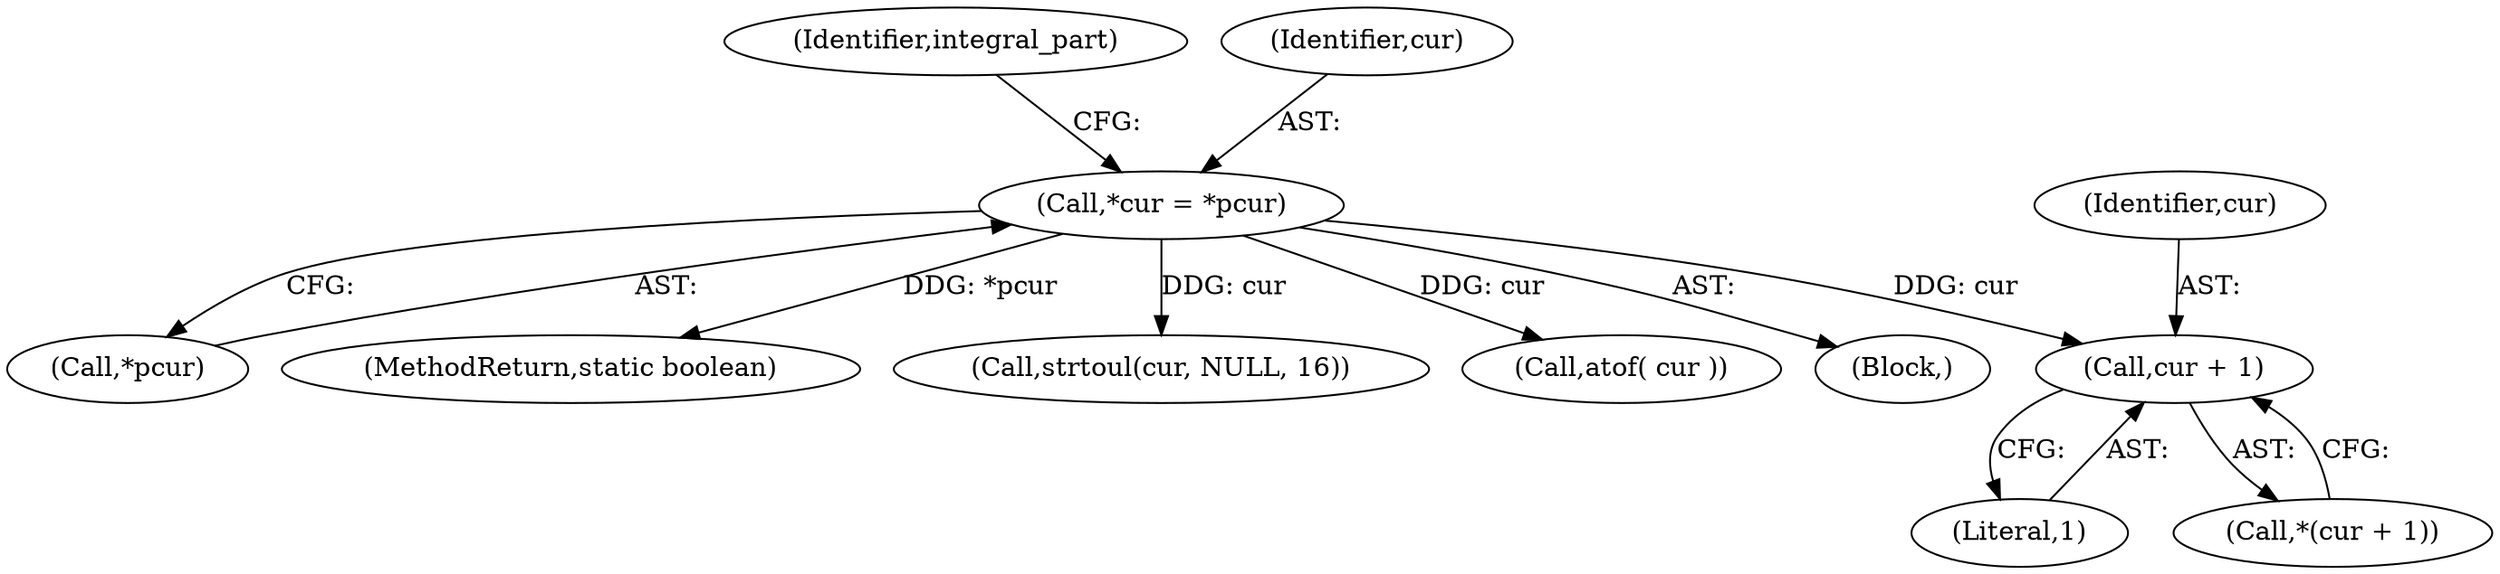 digraph "0_virglrenderer_e534b51ca3c3cd25f3990589932a9ed711c59b27@pointer" {
"1000203" [label="(Call,cur + 1)"];
"1000183" [label="(Call,*cur = *pcur)"];
"1000189" [label="(Identifier,integral_part)"];
"1000185" [label="(Call,*pcur)"];
"1000203" [label="(Call,cur + 1)"];
"1000183" [label="(Call,*cur = *pcur)"];
"1000204" [label="(Identifier,cur)"];
"1000205" [label="(Literal,1)"];
"1004167" [label="(MethodReturn,static boolean)"];
"1000213" [label="(Call,strtoul(cur, NULL, 16))"];
"1000232" [label="(Call,atof( cur ))"];
"1000181" [label="(Block,)"];
"1000202" [label="(Call,*(cur + 1))"];
"1000184" [label="(Identifier,cur)"];
"1000203" -> "1000202"  [label="AST: "];
"1000203" -> "1000205"  [label="CFG: "];
"1000204" -> "1000203"  [label="AST: "];
"1000205" -> "1000203"  [label="AST: "];
"1000202" -> "1000203"  [label="CFG: "];
"1000183" -> "1000203"  [label="DDG: cur"];
"1000183" -> "1000181"  [label="AST: "];
"1000183" -> "1000185"  [label="CFG: "];
"1000184" -> "1000183"  [label="AST: "];
"1000185" -> "1000183"  [label="AST: "];
"1000189" -> "1000183"  [label="CFG: "];
"1000183" -> "1004167"  [label="DDG: *pcur"];
"1000183" -> "1000213"  [label="DDG: cur"];
"1000183" -> "1000232"  [label="DDG: cur"];
}
